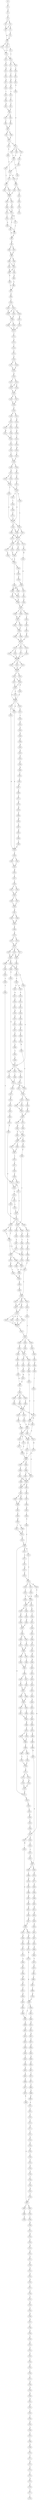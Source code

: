 strict digraph  {
	S0 -> S1 [ label = S ];
	S1 -> S2 [ label = E ];
	S2 -> S3 [ label = S ];
	S3 -> S4 [ label = Q ];
	S3 -> S5 [ label = N ];
	S4 -> S6 [ label = G ];
	S5 -> S7 [ label = A ];
	S5 -> S6 [ label = G ];
	S6 -> S8 [ label = M ];
	S7 -> S9 [ label = A ];
	S8 -> S10 [ label = N ];
	S8 -> S11 [ label = I ];
	S8 -> S12 [ label = M ];
	S9 -> S8 [ label = M ];
	S10 -> S13 [ label = P ];
	S11 -> S14 [ label = L ];
	S12 -> S13 [ label = P ];
	S13 -> S15 [ label = I ];
	S13 -> S14 [ label = L ];
	S14 -> S16 [ label = T ];
	S14 -> S17 [ label = G ];
	S15 -> S18 [ label = S ];
	S16 -> S19 [ label = S ];
	S17 -> S20 [ label = G ];
	S18 -> S21 [ label = R ];
	S19 -> S22 [ label = V ];
	S20 -> S23 [ label = Y ];
	S21 -> S24 [ label = L ];
	S22 -> S25 [ label = S ];
	S23 -> S26 [ label = R ];
	S24 -> S27 [ label = A ];
	S25 -> S28 [ label = A ];
	S26 -> S29 [ label = H ];
	S27 -> S30 [ label = Q ];
	S28 -> S31 [ label = P ];
	S29 -> S32 [ label = V ];
	S30 -> S33 [ label = I ];
	S31 -> S34 [ label = D ];
	S31 -> S35 [ label = I ];
	S31 -> S36 [ label = E ];
	S32 -> S37 [ label = V ];
	S33 -> S38 [ label = Q ];
	S34 -> S39 [ label = Y ];
	S35 -> S40 [ label = V ];
	S36 -> S39 [ label = Y ];
	S37 -> S41 [ label = S ];
	S38 -> S42 [ label = Q ];
	S39 -> S43 [ label = V ];
	S39 -> S44 [ label = T ];
	S40 -> S45 [ label = T ];
	S41 -> S46 [ label = A ];
	S42 -> S46 [ label = A ];
	S43 -> S47 [ label = L ];
	S44 -> S48 [ label = V ];
	S45 -> S49 [ label = V ];
	S46 -> S50 [ label = K ];
	S46 -> S51 [ label = S ];
	S47 -> S52 [ label = L ];
	S47 -> S53 [ label = R ];
	S48 -> S54 [ label = V ];
	S48 -> S55 [ label = T ];
	S49 -> S56 [ label = H ];
	S49 -> S57 [ label = M ];
	S50 -> S58 [ label = K ];
	S51 -> S59 [ label = T ];
	S52 -> S60 [ label = S ];
	S53 -> S60 [ label = S ];
	S54 -> S60 [ label = S ];
	S55 -> S61 [ label = L ];
	S56 -> S48 [ label = V ];
	S57 -> S47 [ label = L ];
	S58 -> S62 [ label = E ];
	S59 -> S62 [ label = E ];
	S60 -> S63 [ label = E ];
	S60 -> S64 [ label = S ];
	S61 -> S65 [ label = T ];
	S62 -> S66 [ label = K ];
	S62 -> S67 [ label = R ];
	S63 -> S68 [ label = R ];
	S64 -> S69 [ label = V ];
	S65 -> S70 [ label = S ];
	S66 -> S71 [ label = E ];
	S67 -> S71 [ label = E ];
	S68 -> S72 [ label = G ];
	S68 -> S73 [ label = S ];
	S69 -> S72 [ label = G ];
	S70 -> S74 [ label = T ];
	S71 -> S31 [ label = P ];
	S71 -> S75 [ label = D ];
	S72 -> S76 [ label = M ];
	S72 -> S77 [ label = H ];
	S73 -> S78 [ label = L ];
	S75 -> S80 [ label = S ];
	S76 -> S81 [ label = P ];
	S77 -> S82 [ label = L ];
	S78 -> S83 [ label = A ];
	S80 -> S49 [ label = V ];
	S81 -> S84 [ label = R ];
	S82 -> S84 [ label = R ];
	S83 -> S82 [ label = L ];
	S84 -> S85 [ label = R ];
	S85 -> S86 [ label = R ];
	S85 -> S87 [ label = K ];
	S86 -> S88 [ label = E ];
	S87 -> S88 [ label = E ];
	S88 -> S89 [ label = F ];
	S88 -> S90 [ label = D ];
	S89 -> S91 [ label = V ];
	S89 -> S92 [ label = I ];
	S90 -> S91 [ label = V ];
	S91 -> S93 [ label = M ];
	S91 -> S94 [ label = L ];
	S92 -> S93 [ label = M ];
	S93 -> S95 [ label = Q ];
	S94 -> S96 [ label = K ];
	S95 -> S97 [ label = V ];
	S96 -> S98 [ label = A ];
	S97 -> S99 [ label = K ];
	S98 -> S97 [ label = V ];
	S99 -> S100 [ label = V ];
	S100 -> S101 [ label = G ];
	S100 -> S102 [ label = N ];
	S101 -> S103 [ label = N ];
	S101 -> S104 [ label = D ];
	S101 -> S105 [ label = S ];
	S102 -> S103 [ label = N ];
	S103 -> S106 [ label = E ];
	S104 -> S107 [ label = D ];
	S105 -> S106 [ label = E ];
	S106 -> S108 [ label = V ];
	S106 -> S109 [ label = I ];
	S107 -> S110 [ label = C ];
	S108 -> S111 [ label = A ];
	S109 -> S111 [ label = A ];
	S110 -> S111 [ label = A ];
	S111 -> S112 [ label = T ];
	S112 -> S113 [ label = G ];
	S113 -> S114 [ label = T ];
	S114 -> S115 [ label = G ];
	S115 -> S116 [ label = P ];
	S116 -> S117 [ label = N ];
	S116 -> S118 [ label = S ];
	S117 -> S119 [ label = K ];
	S118 -> S119 [ label = K ];
	S119 -> S120 [ label = K ];
	S120 -> S121 [ label = I ];
	S120 -> S122 [ label = V ];
	S121 -> S123 [ label = A ];
	S122 -> S123 [ label = A ];
	S122 -> S124 [ label = S ];
	S123 -> S125 [ label = K ];
	S124 -> S125 [ label = K ];
	S125 -> S126 [ label = K ];
	S125 -> S127 [ label = R ];
	S126 -> S128 [ label = N ];
	S127 -> S128 [ label = N ];
	S128 -> S129 [ label = A ];
	S129 -> S130 [ label = A ];
	S129 -> S131 [ label = R ];
	S130 -> S132 [ label = E ];
	S131 -> S133 [ label = R ];
	S132 -> S134 [ label = A ];
	S132 -> S135 [ label = T ];
	S133 -> S136 [ label = R ];
	S134 -> S137 [ label = M ];
	S135 -> S138 [ label = L ];
	S136 -> S139 [ label = R ];
	S137 -> S140 [ label = L ];
	S138 -> S140 [ label = L ];
	S139 -> S141 [ label = T ];
	S140 -> S142 [ label = L ];
	S141 -> S143 [ label = Q ];
	S142 -> S144 [ label = Q ];
	S143 -> S145 [ label = M ];
	S144 -> S146 [ label = L ];
	S145 -> S147 [ label = T ];
	S146 -> S148 [ label = G ];
	S147 -> S148 [ label = G ];
	S148 -> S149 [ label = Y ];
	S148 -> S150 [ label = T ];
	S149 -> S151 [ label = K ];
	S150 -> S152 [ label = Q ];
	S151 -> S153 [ label = A ];
	S151 -> S154 [ label = P ];
	S152 -> S155 [ label = E ];
	S153 -> S156 [ label = S ];
	S154 -> S156 [ label = S ];
	S155 -> S157 [ label = P ];
	S156 -> S158 [ label = T ];
	S156 -> S159 [ label = L ];
	S157 -> S158 [ label = T ];
	S158 -> S160 [ label = S ];
	S158 -> S161 [ label = S ];
	S158 -> S162 [ label = P ];
	S159 -> S162 [ label = P ];
	S160 -> S163 [ label = L ];
	S161 -> S164 [ label = L ];
	S162 -> S165 [ label = A ];
	S162 -> S163 [ label = L ];
	S163 -> S166 [ label = Q ];
	S163 -> S167 [ label = L ];
	S164 -> S168 [ label = L ];
	S165 -> S169 [ label = A ];
	S165 -> S166 [ label = Q ];
	S166 -> S170 [ label = D ];
	S166 -> S171 [ label = S ];
	S167 -> S171 [ label = S ];
	S168 -> S172 [ label = P ];
	S169 -> S171 [ label = S ];
	S170 -> S173 [ label = Q ];
	S171 -> S174 [ label = P ];
	S171 -> S175 [ label = T ];
	S171 -> S173 [ label = Q ];
	S172 -> S162 [ label = P ];
	S173 -> S176 [ label = L ];
	S173 -> S177 [ label = P ];
	S174 -> S178 [ label = D ];
	S175 -> S179 [ label = S ];
	S176 -> S180 [ label = D ];
	S177 -> S181 [ label = E ];
	S178 -> S180 [ label = D ];
	S179 -> S182 [ label = M ];
	S180 -> S183 [ label = K ];
	S181 -> S183 [ label = K ];
	S182 -> S184 [ label = Q ];
	S183 -> S185 [ label = T ];
	S183 -> S186 [ label = C ];
	S184 -> S187 [ label = E ];
	S184 -> S188 [ label = M ];
	S185 -> S189 [ label = G ];
	S185 -> S188 [ label = M ];
	S186 -> S190 [ label = Q ];
	S187 -> S191 [ label = G ];
	S188 -> S192 [ label = D ];
	S188 -> S193 [ label = E ];
	S189 -> S193 [ label = E ];
	S190 -> S194 [ label = P ];
	S191 -> S195 [ label = E ];
	S192 -> S196 [ label = N ];
	S193 -> S196 [ label = N ];
	S194 -> S184 [ label = Q ];
	S195 -> S197 [ label = K ];
	S196 -> S197 [ label = K ];
	S197 -> S198 [ label = G ];
	S197 -> S199 [ label = P ];
	S197 -> S200 [ label = S ];
	S198 -> S201 [ label = W ];
	S199 -> S202 [ label = V ];
	S200 -> S201 [ label = W ];
	S201 -> S203 [ label = S ];
	S201 -> S204 [ label = N ];
	S202 -> S205 [ label = D ];
	S203 -> S206 [ label = G ];
	S204 -> S206 [ label = G ];
	S205 -> S207 [ label = T ];
	S206 -> S208 [ label = P ];
	S206 -> S209 [ label = Q ];
	S207 -> S210 [ label = R ];
	S208 -> S211 [ label = K ];
	S209 -> S211 [ label = K ];
	S210 -> S211 [ label = K ];
	S211 -> S212 [ label = A ];
	S211 -> S213 [ label = V ];
	S211 -> S214 [ label = T ];
	S212 -> S215 [ label = G ];
	S212 -> S216 [ label = S ];
	S213 -> S217 [ label = T ];
	S214 -> S218 [ label = A ];
	S215 -> S219 [ label = F ];
	S216 -> S219 [ label = F ];
	S217 -> S219 [ label = F ];
	S218 -> S219 [ label = F ];
	S219 -> S220 [ label = P ];
	S219 -> S221 [ label = A ];
	S219 -> S222 [ label = T ];
	S220 -> S223 [ label = E ];
	S221 -> S223 [ label = E ];
	S222 -> S223 [ label = E ];
	S223 -> S224 [ label = P ];
	S223 -> S225 [ label = A ];
	S224 -> S226 [ label = T ];
	S224 -> S227 [ label = A ];
	S225 -> S226 [ label = T ];
	S226 -> S228 [ label = N ];
	S226 -> S229 [ label = S ];
	S227 -> S229 [ label = S ];
	S228 -> S230 [ label = N ];
	S229 -> S231 [ label = P ];
	S229 -> S230 [ label = N ];
	S230 -> S232 [ label = T ];
	S230 -> S233 [ label = Q ];
	S230 -> S234 [ label = S ];
	S231 -> S230 [ label = N ];
	S232 -> S235 [ label = P ];
	S232 -> S233 [ label = Q ];
	S233 -> S236 [ label = K ];
	S234 -> S237 [ label = E ];
	S235 -> S236 [ label = K ];
	S236 -> S238 [ label = G ];
	S237 -> S239 [ label = Y ];
	S238 -> S240 [ label = I ];
	S238 -> S241 [ label = L ];
	S239 -> S242 [ label = Q ];
	S240 -> S243 [ label = L ];
	S241 -> S243 [ label = L ];
	S242 -> S244 [ label = E ];
	S243 -> S245 [ label = H ];
	S244 -> S246 [ label = R ];
	S245 -> S247 [ label = L ];
	S246 -> S248 [ label = N ];
	S247 -> S249 [ label = S ];
	S248 -> S250 [ label = H ];
	S249 -> S251 [ label = P ];
	S249 -> S252 [ label = A ];
	S250 -> S253 [ label = N ];
	S251 -> S254 [ label = D ];
	S252 -> S254 [ label = D ];
	S253 -> S255 [ label = N ];
	S254 -> S256 [ label = V ];
	S254 -> S257 [ label = I ];
	S255 -> S258 [ label = E ];
	S256 -> S259 [ label = Y ];
	S257 -> S259 [ label = Y ];
	S258 -> S260 [ label = M ];
	S259 -> S261 [ label = Q ];
	S260 -> S262 [ label = V ];
	S261 -> S263 [ label = E ];
	S261 -> S264 [ label = Q ];
	S262 -> S265 [ label = C ];
	S263 -> S266 [ label = M ];
	S264 -> S266 [ label = M ];
	S265 -> S267 [ label = R ];
	S266 -> S268 [ label = E ];
	S267 -> S269 [ label = S ];
	S268 -> S270 [ label = A ];
	S269 -> S271 [ label = C ];
	S270 -> S272 [ label = S ];
	S270 -> S273 [ label = A ];
	S271 -> S274 [ label = A ];
	S272 -> S275 [ label = R ];
	S273 -> S275 [ label = R ];
	S274 -> S276 [ label = H ];
	S275 -> S277 [ label = H ];
	S275 -> S278 [ label = N ];
	S275 -> S279 [ label = K ];
	S276 -> S280 [ label = P ];
	S277 -> S281 [ label = K ];
	S278 -> S282 [ label = R ];
	S278 -> S281 [ label = K ];
	S279 -> S282 [ label = R ];
	S280 -> S283 [ label = N ];
	S281 -> S284 [ label = V ];
	S282 -> S285 [ label = A ];
	S282 -> S286 [ label = H ];
	S283 -> S287 [ label = S ];
	S284 -> S288 [ label = I ];
	S284 -> S289 [ label = G ];
	S285 -> S289 [ label = G ];
	S286 -> S290 [ label = P ];
	S287 -> S291 [ label = Q ];
	S288 -> S292 [ label = S ];
	S289 -> S293 [ label = G ];
	S289 -> S294 [ label = P ];
	S290 -> S295 [ label = P ];
	S291 -> S296 [ label = L ];
	S292 -> S297 [ label = G ];
	S293 -> S298 [ label = P ];
	S294 -> S297 [ label = G ];
	S295 -> S299 [ label = Y ];
	S296 -> S300 [ label = L ];
	S297 -> S301 [ label = N ];
	S297 -> S302 [ label = A ];
	S297 -> S303 [ label = I ];
	S298 -> S304 [ label = P ];
	S298 -> S305 [ label = G ];
	S299 -> S306 [ label = Y ];
	S300 -> S236 [ label = K ];
	S301 -> S307 [ label = T ];
	S302 -> S308 [ label = V ];
	S303 -> S309 [ label = L ];
	S304 -> S310 [ label = P ];
	S305 -> S311 [ label = D ];
	S306 -> S312 [ label = S ];
	S307 -> S313 [ label = L ];
	S308 -> S314 [ label = A ];
	S309 -> S313 [ label = L ];
	S310 -> S315 [ label = Q ];
	S311 -> S316 [ label = A ];
	S312 -> S317 [ label = I ];
	S312 -> S318 [ label = G ];
	S313 -> S319 [ label = G ];
	S313 -> S320 [ label = P ];
	S314 -> S321 [ label = N ];
	S315 -> S322 [ label = Q ];
	S316 -> S323 [ label = L ];
	S317 -> S324 [ label = S ];
	S318 -> S325 [ label = S ];
	S319 -> S326 [ label = Y ];
	S320 -> S327 [ label = D ];
	S321 -> S326 [ label = Y ];
	S322 -> S328 [ label = Q ];
	S323 -> S329 [ label = R ];
	S324 -> S330 [ label = P ];
	S325 -> S331 [ label = A ];
	S325 -> S332 [ label = T ];
	S326 -> S333 [ label = L ];
	S326 -> S334 [ label = V ];
	S327 -> S335 [ label = R ];
	S328 -> S336 [ label = Q ];
	S329 -> S337 [ label = R ];
	S330 -> S338 [ label = T ];
	S330 -> S339 [ label = S ];
	S330 -> S340 [ label = C ];
	S331 -> S341 [ label = S ];
	S332 -> S339 [ label = S ];
	S333 -> S342 [ label = S ];
	S333 -> S343 [ label = T ];
	S334 -> S344 [ label = E ];
	S335 -> S345 [ label = A ];
	S336 -> S346 [ label = Q ];
	S337 -> S347 [ label = F ];
	S338 -> S348 [ label = S ];
	S338 -> S349 [ label = E ];
	S339 -> S350 [ label = P ];
	S339 -> S351 [ label = N ];
	S340 -> S352 [ label = E ];
	S341 -> S324 [ label = S ];
	S342 -> S353 [ label = P ];
	S343 -> S353 [ label = P ];
	S344 -> S354 [ label = A ];
	S345 -> S355 [ label = G ];
	S346 -> S356 [ label = H ];
	S347 -> S357 [ label = F ];
	S348 -> S358 [ label = N ];
	S349 -> S359 [ label = C ];
	S350 -> S360 [ label = T ];
	S351 -> S360 [ label = T ];
	S352 -> S361 [ label = K ];
	S353 -> S362 [ label = K ];
	S354 -> S362 [ label = K ];
	S355 -> S363 [ label = I ];
	S356 -> S364 [ label = P ];
	S357 -> S365 [ label = E ];
	S358 -> S366 [ label = S ];
	S359 -> S367 [ label = A ];
	S360 -> S368 [ label = A ];
	S360 -> S369 [ label = V ];
	S361 -> S370 [ label = E ];
	S362 -> S371 [ label = D ];
	S362 -> S372 [ label = T ];
	S363 -> S373 [ label = Q ];
	S364 -> S374 [ label = A ];
	S365 -> S375 [ label = V ];
	S366 -> S376 [ label = S ];
	S367 -> S377 [ label = C ];
	S368 -> S378 [ label = T ];
	S369 -> S379 [ label = W ];
	S369 -> S380 [ label = A ];
	S370 -> S381 [ label = Q ];
	S371 -> S382 [ label = M ];
	S372 -> S383 [ label = F ];
	S373 -> S384 [ label = D ];
	S374 -> S385 [ label = M ];
	S375 -> S386 [ label = A ];
	S376 -> S368 [ label = A ];
	S377 -> S369 [ label = V ];
	S378 -> S387 [ label = I ];
	S378 -> S388 [ label = M ];
	S379 -> S389 [ label = R ];
	S380 -> S387 [ label = I ];
	S381 -> S390 [ label = I ];
	S382 -> S391 [ label = N ];
	S382 -> S392 [ label = G ];
	S383 -> S392 [ label = G ];
	S384 -> S330 [ label = P ];
	S385 -> S319 [ label = G ];
	S386 -> S393 [ label = A ];
	S387 -> S394 [ label = A ];
	S388 -> S394 [ label = A ];
	S389 -> S395 [ label = C ];
	S390 -> S396 [ label = D ];
	S391 -> S397 [ label = Q ];
	S392 -> S398 [ label = L ];
	S392 -> S397 [ label = Q ];
	S393 -> S399 [ label = G ];
	S394 -> S400 [ label = R ];
	S395 -> S400 [ label = R ];
	S396 -> S401 [ label = V ];
	S397 -> S402 [ label = P ];
	S397 -> S403 [ label = G ];
	S398 -> S404 [ label = H ];
	S399 -> S297 [ label = G ];
	S400 -> S405 [ label = E ];
	S401 -> S406 [ label = L ];
	S402 -> S407 [ label = S ];
	S403 -> S407 [ label = S ];
	S404 -> S408 [ label = K ];
	S405 -> S409 [ label = L ];
	S406 -> S410 [ label = M ];
	S406 -> S411 [ label = L ];
	S406 -> S412 [ label = D ];
	S407 -> S413 [ label = S ];
	S408 -> S338 [ label = T ];
	S409 -> S406 [ label = L ];
	S410 -> S414 [ label = N ];
	S410 -> S415 [ label = K ];
	S411 -> S414 [ label = N ];
	S412 -> S416 [ label = C ];
	S413 -> S417 [ label = S ];
	S414 -> S418 [ label = G ];
	S415 -> S418 [ label = G ];
	S416 -> S419 [ label = C ];
	S417 -> S420 [ label = F ];
	S418 -> S421 [ label = T ];
	S418 -> S422 [ label = G ];
	S418 -> S423 [ label = Q ];
	S418 -> S424 [ label = A ];
	S419 -> S425 [ label = T ];
	S420 -> S426 [ label = F ];
	S421 -> S427 [ label = S ];
	S422 -> S427 [ label = S ];
	S423 -> S427 [ label = S ];
	S424 -> S427 [ label = S ];
	S425 -> S428 [ label = A ];
	S425 -> S429 [ label = I ];
	S425 -> S430 [ label = D ];
	S426 -> S312 [ label = S ];
	S426 -> S431 [ label = T ];
	S427 -> S432 [ label = P ];
	S428 -> S433 [ label = E ];
	S429 -> S434 [ label = D ];
	S430 -> S435 [ label = Q ];
	S431 -> S318 [ label = G ];
	S432 -> S425 [ label = T ];
	S433 -> S436 [ label = A ];
	S433 -> S437 [ label = A ];
	S434 -> S437 [ label = A ];
	S435 -> S438 [ label = Q ];
	S436 -> S439 [ label = I ];
	S437 -> S440 [ label = M ];
	S437 -> S441 [ label = S ];
	S438 -> S442 [ label = L ];
	S439 -> S443 [ label = G ];
	S440 -> S444 [ label = V ];
	S441 -> S445 [ label = L ];
	S442 -> S446 [ label = N ];
	S443 -> S447 [ label = L ];
	S444 -> S448 [ label = K ];
	S445 -> S449 [ label = A ];
	S446 -> S450 [ label = D ];
	S447 -> S451 [ label = K ];
	S448 -> S452 [ label = V ];
	S449 -> S453 [ label = M ];
	S450 -> S454 [ label = I ];
	S451 -> S455 [ label = G ];
	S452 -> S456 [ label = P ];
	S453 -> S451 [ label = K ];
	S454 -> S457 [ label = T ];
	S455 -> S458 [ label = S ];
	S455 -> S459 [ label = A ];
	S455 -> S460 [ label = K ];
	S456 -> S461 [ label = P ];
	S457 -> S456 [ label = P ];
	S457 -> S462 [ label = K ];
	S458 -> S463 [ label = P ];
	S459 -> S464 [ label = N ];
	S460 -> S465 [ label = A ];
	S461 -> S466 [ label = C ];
	S461 -> S467 [ label = V ];
	S462 -> S468 [ label = S ];
	S463 -> S469 [ label = P ];
	S464 -> S469 [ label = P ];
	S465 -> S469 [ label = P ];
	S466 -> S468 [ label = S ];
	S466 -> S470 [ label = G ];
	S466 -> S471 [ label = A ];
	S467 -> S472 [ label = H ];
	S468 -> S473 [ label = A ];
	S468 -> S474 [ label = A ];
	S469 -> S457 [ label = T ];
	S469 -> S475 [ label = G ];
	S469 -> S476 [ label = A ];
	S470 -> S477 [ label = V ];
	S471 -> S478 [ label = S ];
	S472 -> S479 [ label = M ];
	S473 -> S480 [ label = V ];
	S474 -> S481 [ label = Q ];
	S475 -> S482 [ label = L ];
	S476 -> S483 [ label = S ];
	S477 -> S478 [ label = S ];
	S478 -> S480 [ label = V ];
	S479 -> S480 [ label = V ];
	S480 -> S484 [ label = Q ];
	S480 -> S485 [ label = H ];
	S481 -> S486 [ label = Q ];
	S481 -> S487 [ label = N ];
	S482 -> S488 [ label = A ];
	S483 -> S461 [ label = P ];
	S484 -> S489 [ label = P ];
	S485 -> S490 [ label = A ];
	S486 -> S491 [ label = L ];
	S487 -> S492 [ label = F ];
	S488 -> S466 [ label = C ];
	S489 -> S493 [ label = S ];
	S489 -> S474 [ label = A ];
	S490 -> S494 [ label = C ];
	S491 -> S495 [ label = E ];
	S491 -> S496 [ label = D ];
	S492 -> S497 [ label = L ];
	S493 -> S498 [ label = K ];
	S493 -> S481 [ label = Q ];
	S494 -> S481 [ label = Q ];
	S495 -> S499 [ label = Y ];
	S496 -> S499 [ label = Y ];
	S497 -> S500 [ label = L ];
	S498 -> S486 [ label = Q ];
	S499 -> S501 [ label = L ];
	S500 -> S502 [ label = K ];
	S501 -> S503 [ label = A ];
	S502 -> S504 [ label = I ];
	S503 -> S505 [ label = R ];
	S504 -> S506 [ label = A ];
	S505 -> S507 [ label = I ];
	S505 -> S508 [ label = E ];
	S506 -> S509 [ label = F ];
	S507 -> S510 [ label = Q ];
	S508 -> S510 [ label = Q ];
	S509 -> S511 [ label = Q ];
	S509 -> S512 [ label = Q ];
	S509 -> S513 [ label = R ];
	S510 -> S514 [ label = G ];
	S511 -> S515 [ label = A ];
	S512 -> S516 [ label = V ];
	S513 -> S517 [ label = E ];
	S514 -> S509 [ label = F ];
	S515 -> S518 [ label = A ];
	S516 -> S519 [ label = Q ];
	S516 -> S520 [ label = R ];
	S516 -> S521 [ label = L ];
	S517 -> S522 [ label = V ];
	S518 -> S523 [ label = L ];
	S519 -> S524 [ label = Y ];
	S520 -> S525 [ label = A ];
	S521 -> S526 [ label = G ];
	S522 -> S527 [ label = H ];
	S523 -> S528 [ label = N ];
	S524 -> S529 [ label = M ];
	S524 -> S530 [ label = N ];
	S525 -> S531 [ label = K ];
	S526 -> S529 [ label = M ];
	S527 -> S532 [ label = K ];
	S528 -> S533 [ label = T ];
	S529 -> S534 [ label = D ];
	S529 -> S535 [ label = E ];
	S530 -> S534 [ label = D ];
	S531 -> S536 [ label = Q ];
	S531 -> S537 [ label = T ];
	S532 -> S516 [ label = V ];
	S533 -> S538 [ label = L ];
	S534 -> S539 [ label = M ];
	S534 -> S540 [ label = G ];
	S535 -> S541 [ label = R ];
	S536 -> S542 [ label = L ];
	S537 -> S543 [ label = M ];
	S538 -> S531 [ label = K ];
	S539 -> S544 [ label = Q ];
	S540 -> S545 [ label = P ];
	S541 -> S546 [ label = V ];
	S542 -> S547 [ label = S ];
	S543 -> S548 [ label = P ];
	S544 -> S549 [ label = H ];
	S545 -> S550 [ label = N ];
	S546 -> S551 [ label = N ];
	S547 -> S552 [ label = E ];
	S548 -> S553 [ label = D ];
	S548 -> S554 [ label = E ];
	S549 -> S555 [ label = G ];
	S550 -> S555 [ label = G ];
	S551 -> S556 [ label = A ];
	S552 -> S557 [ label = Q ];
	S553 -> S558 [ label = N ];
	S554 -> S559 [ label = N ];
	S555 -> S560 [ label = K ];
	S556 -> S561 [ label = M ];
	S557 -> S562 [ label = G ];
	S557 -> S563 [ label = R ];
	S558 -> S564 [ label = K ];
	S559 -> S565 [ label = N ];
	S560 -> S566 [ label = D ];
	S560 -> S567 [ label = E ];
	S561 -> S568 [ label = H ];
	S562 -> S569 [ label = L ];
	S563 -> S570 [ label = K ];
	S564 -> S571 [ label = G ];
	S565 -> S572 [ label = R ];
	S566 -> S573 [ label = V ];
	S567 -> S574 [ label = C ];
	S568 -> S575 [ label = R ];
	S569 -> S576 [ label = D ];
	S570 -> S577 [ label = R ];
	S571 -> S578 [ label = L ];
	S572 -> S579 [ label = R ];
	S573 -> S580 [ label = M ];
	S574 -> S580 [ label = M ];
	S575 -> S581 [ label = H ];
	S576 -> S582 [ label = A ];
	S577 -> S583 [ label = R ];
	S578 -> S584 [ label = A ];
	S579 -> S585 [ label = E ];
	S580 -> S586 [ label = S ];
	S580 -> S587 [ label = T ];
	S581 -> S588 [ label = M ];
	S582 -> S589 [ label = L ];
	S583 -> S590 [ label = F ];
	S584 -> S591 [ label = D ];
	S585 -> S592 [ label = L ];
	S585 -> S593 [ label = E ];
	S586 -> S594 [ label = T ];
	S587 -> S595 [ label = Y ];
	S588 -> S596 [ label = H ];
	S589 -> S597 [ label = A ];
	S590 -> S598 [ label = E ];
	S591 -> S599 [ label = K ];
	S592 -> S600 [ label = G ];
	S593 -> S601 [ label = D ];
	S594 -> S602 [ label = L ];
	S595 -> S602 [ label = L ];
	S596 -> S603 [ label = F ];
	S597 -> S604 [ label = S ];
	S598 -> S605 [ label = P ];
	S599 -> S606 [ label = M ];
	S600 -> S607 [ label = G ];
	S601 -> S608 [ label = L ];
	S602 -> S609 [ label = T ];
	S603 -> S610 [ label = P ];
	S604 -> S611 [ label = K ];
	S605 -> S612 [ label = N ];
	S606 -> S613 [ label = D ];
	S607 -> S614 [ label = G ];
	S608 -> S615 [ label = D ];
	S609 -> S616 [ label = I ];
	S609 -> S617 [ label = L ];
	S610 -> S618 [ label = H ];
	S611 -> S619 [ label = G ];
	S612 -> S620 [ label = H ];
	S613 -> S621 [ label = P ];
	S614 -> S622 [ label = P ];
	S615 -> S623 [ label = Q ];
	S616 -> S624 [ label = L ];
	S617 -> S625 [ label = S ];
	S618 -> S626 [ label = S ];
	S619 -> S627 [ label = K ];
	S620 -> S628 [ label = T ];
	S621 -> S629 [ label = K ];
	S622 -> S630 [ label = V ];
	S623 -> S631 [ label = Q ];
	S624 -> S632 [ label = P ];
	S625 -> S632 [ label = P ];
	S626 -> S633 [ label = P ];
	S627 -> S548 [ label = P ];
	S628 -> S634 [ label = D ];
	S629 -> S635 [ label = G ];
	S630 -> S636 [ label = K ];
	S631 -> S637 [ label = P ];
	S632 -> S638 [ label = L ];
	S632 -> S639 [ label = V ];
	S633 -> S640 [ label = V ];
	S634 -> S641 [ label = T ];
	S635 -> S642 [ label = M ];
	S636 -> S643 [ label = T ];
	S637 -> S644 [ label = N ];
	S638 -> S645 [ label = Q ];
	S639 -> S645 [ label = Q ];
	S640 -> S646 [ label = A ];
	S641 -> S647 [ label = S ];
	S642 -> S648 [ label = D ];
	S643 -> S649 [ label = P ];
	S644 -> S650 [ label = L ];
	S645 -> S651 [ label = I ];
	S645 -> S652 [ label = M ];
	S646 -> S653 [ label = I ];
	S647 -> S654 [ label = A ];
	S648 -> S592 [ label = L ];
	S649 -> S655 [ label = P ];
	S650 -> S656 [ label = A ];
	S651 -> S657 [ label = A ];
	S652 -> S658 [ label = T ];
	S653 -> S659 [ label = G ];
	S654 -> S660 [ label = E ];
	S655 -> S661 [ label = G ];
	S656 -> S662 [ label = E ];
	S657 -> S663 [ label = F ];
	S658 -> S663 [ label = F ];
	S659 -> S664 [ label = A ];
	S660 -> S665 [ label = S ];
	S661 -> S666 [ label = P ];
	S662 -> S667 [ label = L ];
	S663 -> S668 [ label = H ];
	S664 -> S669 [ label = E ];
	S665 -> S670 [ label = P ];
	S666 -> S671 [ label = S ];
	S667 -> S672 [ label = T ];
	S668 -> S673 [ label = G ];
	S669 -> S674 [ label = E ];
	S670 -> S675 [ label = K ];
	S671 -> S676 [ label = P ];
	S672 -> S677 [ label = I ];
	S673 -> S678 [ label = V ];
	S673 -> S679 [ label = S ];
	S674 -> S680 [ label = E ];
	S675 -> S681 [ label = R ];
	S676 -> S682 [ label = E ];
	S677 -> S683 [ label = S ];
	S678 -> S684 [ label = G ];
	S679 -> S684 [ label = G ];
	S680 -> S685 [ label = G ];
	S681 -> S686 [ label = S ];
	S682 -> S687 [ label = P ];
	S683 -> S688 [ label = E ];
	S684 -> S689 [ label = S ];
	S685 -> S690 [ label = A ];
	S686 -> S691 [ label = L ];
	S687 -> S692 [ label = I ];
	S687 -> S693 [ label = D ];
	S688 -> S694 [ label = N ];
	S689 -> S695 [ label = T ];
	S689 -> S696 [ label = S ];
	S690 -> S697 [ label = H ];
	S691 -> S698 [ label = T ];
	S692 -> S699 [ label = G ];
	S693 -> S700 [ label = P ];
	S694 -> S701 [ label = E ];
	S695 -> S702 [ label = V ];
	S696 -> S703 [ label = I ];
	S697 -> S557 [ label = Q ];
	S698 -> S704 [ label = D ];
	S699 -> S705 [ label = T ];
	S700 -> S706 [ label = L ];
	S701 -> S707 [ label = S ];
	S702 -> S708 [ label = E ];
	S703 -> S708 [ label = E ];
	S704 -> S585 [ label = E ];
	S706 -> S709 [ label = D ];
	S707 -> S710 [ label = P ];
	S708 -> S711 [ label = A ];
	S709 -> S712 [ label = I ];
	S710 -> S713 [ label = P ];
	S711 -> S714 [ label = A ];
	S711 -> S715 [ label = S ];
	S712 -> S716 [ label = H ];
	S713 -> S717 [ label = D ];
	S714 -> S718 [ label = R ];
	S715 -> S719 [ label = H ];
	S716 -> S720 [ label = S ];
	S717 -> S721 [ label = V ];
	S718 -> S722 [ label = D ];
	S719 -> S722 [ label = D ];
	S720 -> S723 [ label = N ];
	S721 -> S724 [ label = K ];
	S722 -> S511 [ label = Q ];
	S723 -> S725 [ label = Q ];
	S724 -> S726 [ label = E ];
	S725 -> S727 [ label = E ];
	S726 -> S728 [ label = H ];
	S727 -> S729 [ label = K ];
	S728 -> S730 [ label = L ];
	S729 -> S731 [ label = D ];
	S730 -> S732 [ label = P ];
	S731 -> S733 [ label = Q ];
	S732 -> S734 [ label = E ];
	S733 -> S735 [ label = N ];
	S734 -> S736 [ label = A ];
	S735 -> S737 [ label = L ];
	S736 -> S738 [ label = T ];
	S737 -> S739 [ label = A ];
	S738 -> S740 [ label = N ];
	S739 -> S741 [ label = S ];
	S740 -> S742 [ label = D ];
	S741 -> S743 [ label = D ];
	S742 -> S744 [ label = T ];
	S743 -> S745 [ label = A ];
	S744 -> S687 [ label = P ];
	S745 -> S746 [ label = K ];
	S746 -> S747 [ label = N ];
	S747 -> S748 [ label = T ];
	S748 -> S749 [ label = E ];
	S749 -> S750 [ label = P ];
	S750 -> S751 [ label = A ];
	S751 -> S752 [ label = E ];
	S752 -> S753 [ label = P ];
	S753 -> S754 [ label = V ];
	S754 -> S755 [ label = E ];
	S755 -> S756 [ label = I ];
	S756 -> S757 [ label = L ];
	S757 -> S758 [ label = N ];
	S758 -> S759 [ label = D ];
	S759 -> S760 [ label = K ];
	S760 -> S761 [ label = R ];
	S761 -> S762 [ label = D ];
	S762 -> S763 [ label = T ];
	S763 -> S764 [ label = T ];
	S764 -> S765 [ label = E ];
	S765 -> S766 [ label = A ];
	S766 -> S767 [ label = S ];
	S767 -> S768 [ label = I ];
	S768 -> S769 [ label = E ];
	S769 -> S770 [ label = I ];
	S770 -> S771 [ label = T ];
	S771 -> S772 [ label = K ];
	S772 -> S773 [ label = P ];
	S773 -> S774 [ label = V ];
	S774 -> S775 [ label = D ];
	S775 -> S776 [ label = P ];
	S776 -> S777 [ label = V ];
	S777 -> S778 [ label = I ];
}
